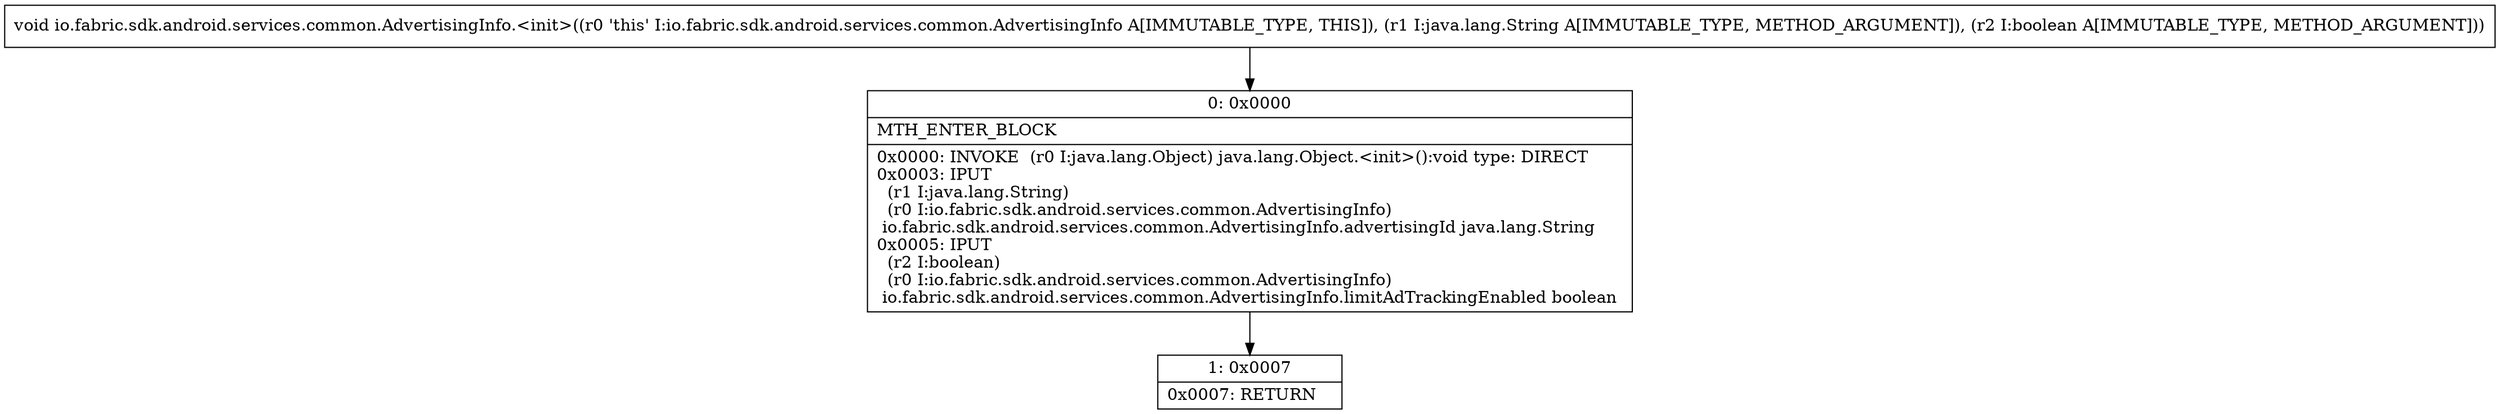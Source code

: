 digraph "CFG forio.fabric.sdk.android.services.common.AdvertisingInfo.\<init\>(Ljava\/lang\/String;Z)V" {
Node_0 [shape=record,label="{0\:\ 0x0000|MTH_ENTER_BLOCK\l|0x0000: INVOKE  (r0 I:java.lang.Object) java.lang.Object.\<init\>():void type: DIRECT \l0x0003: IPUT  \l  (r1 I:java.lang.String)\l  (r0 I:io.fabric.sdk.android.services.common.AdvertisingInfo)\l io.fabric.sdk.android.services.common.AdvertisingInfo.advertisingId java.lang.String \l0x0005: IPUT  \l  (r2 I:boolean)\l  (r0 I:io.fabric.sdk.android.services.common.AdvertisingInfo)\l io.fabric.sdk.android.services.common.AdvertisingInfo.limitAdTrackingEnabled boolean \l}"];
Node_1 [shape=record,label="{1\:\ 0x0007|0x0007: RETURN   \l}"];
MethodNode[shape=record,label="{void io.fabric.sdk.android.services.common.AdvertisingInfo.\<init\>((r0 'this' I:io.fabric.sdk.android.services.common.AdvertisingInfo A[IMMUTABLE_TYPE, THIS]), (r1 I:java.lang.String A[IMMUTABLE_TYPE, METHOD_ARGUMENT]), (r2 I:boolean A[IMMUTABLE_TYPE, METHOD_ARGUMENT])) }"];
MethodNode -> Node_0;
Node_0 -> Node_1;
}

